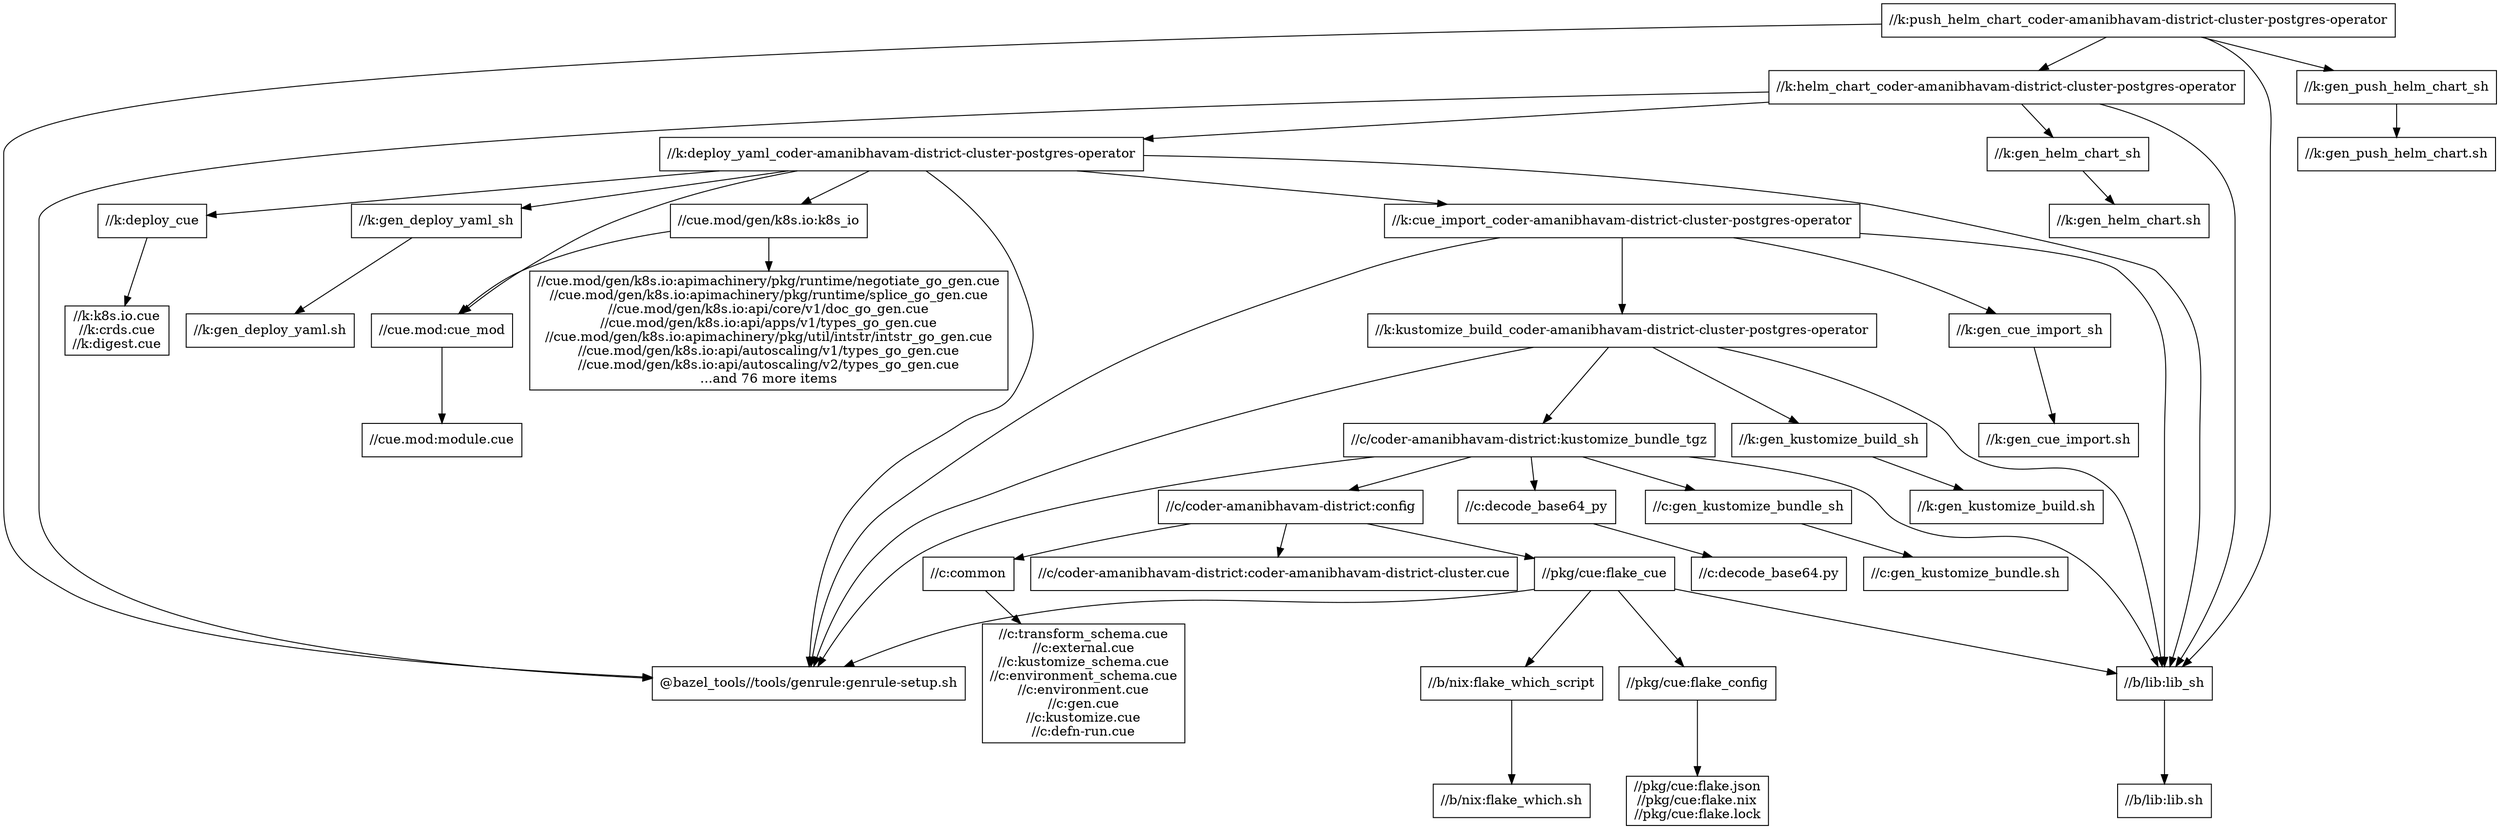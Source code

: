 digraph mygraph {
  node [shape=box];
  "//k:push_helm_chart_coder-amanibhavam-district-cluster-postgres-operator"
  "//k:push_helm_chart_coder-amanibhavam-district-cluster-postgres-operator" -> "//k:helm_chart_coder-amanibhavam-district-cluster-postgres-operator"
  "//k:push_helm_chart_coder-amanibhavam-district-cluster-postgres-operator" -> "//k:gen_push_helm_chart_sh"
  "//k:push_helm_chart_coder-amanibhavam-district-cluster-postgres-operator" -> "//b/lib:lib_sh"
  "//k:push_helm_chart_coder-amanibhavam-district-cluster-postgres-operator" -> "@bazel_tools//tools/genrule:genrule-setup.sh"
  "//k:gen_push_helm_chart_sh"
  "//k:gen_push_helm_chart_sh" -> "//k:gen_push_helm_chart.sh"
  "//k:gen_push_helm_chart.sh"
  "//k:helm_chart_coder-amanibhavam-district-cluster-postgres-operator"
  "//k:helm_chart_coder-amanibhavam-district-cluster-postgres-operator" -> "//k:deploy_yaml_coder-amanibhavam-district-cluster-postgres-operator"
  "//k:helm_chart_coder-amanibhavam-district-cluster-postgres-operator" -> "//k:gen_helm_chart_sh"
  "//k:helm_chart_coder-amanibhavam-district-cluster-postgres-operator" -> "//b/lib:lib_sh"
  "//k:helm_chart_coder-amanibhavam-district-cluster-postgres-operator" -> "@bazel_tools//tools/genrule:genrule-setup.sh"
  "//k:gen_helm_chart_sh"
  "//k:gen_helm_chart_sh" -> "//k:gen_helm_chart.sh"
  "//k:gen_helm_chart.sh"
  "//k:deploy_yaml_coder-amanibhavam-district-cluster-postgres-operator"
  "//k:deploy_yaml_coder-amanibhavam-district-cluster-postgres-operator" -> "//k:cue_import_coder-amanibhavam-district-cluster-postgres-operator"
  "//k:deploy_yaml_coder-amanibhavam-district-cluster-postgres-operator" -> "//k:deploy_cue"
  "//k:deploy_yaml_coder-amanibhavam-district-cluster-postgres-operator" -> "//k:gen_deploy_yaml_sh"
  "//k:deploy_yaml_coder-amanibhavam-district-cluster-postgres-operator" -> "//cue.mod:cue_mod"
  "//k:deploy_yaml_coder-amanibhavam-district-cluster-postgres-operator" -> "//b/lib:lib_sh"
  "//k:deploy_yaml_coder-amanibhavam-district-cluster-postgres-operator" -> "@bazel_tools//tools/genrule:genrule-setup.sh"
  "//k:deploy_yaml_coder-amanibhavam-district-cluster-postgres-operator" -> "//cue.mod/gen/k8s.io:k8s_io"
  "//cue.mod/gen/k8s.io:k8s_io"
  "//cue.mod/gen/k8s.io:k8s_io" -> "//cue.mod/gen/k8s.io:apimachinery/pkg/runtime/negotiate_go_gen.cue\n//cue.mod/gen/k8s.io:apimachinery/pkg/runtime/splice_go_gen.cue\n//cue.mod/gen/k8s.io:api/core/v1/doc_go_gen.cue\n//cue.mod/gen/k8s.io:api/apps/v1/types_go_gen.cue\n//cue.mod/gen/k8s.io:apimachinery/pkg/util/intstr/intstr_go_gen.cue\n//cue.mod/gen/k8s.io:api/autoscaling/v1/types_go_gen.cue\n//cue.mod/gen/k8s.io:api/autoscaling/v2/types_go_gen.cue\n...and 76 more items"
  "//cue.mod/gen/k8s.io:k8s_io" -> "//cue.mod:cue_mod"
  "//cue.mod:cue_mod"
  "//cue.mod:cue_mod" -> "//cue.mod:module.cue"
  "//cue.mod:module.cue"
  "//k:gen_deploy_yaml_sh"
  "//k:gen_deploy_yaml_sh" -> "//k:gen_deploy_yaml.sh"
  "//k:gen_deploy_yaml.sh"
  "//k:deploy_cue"
  "//k:deploy_cue" -> "//k:k8s.io.cue\n//k:crds.cue\n//k:digest.cue"
  "//k:k8s.io.cue\n//k:crds.cue\n//k:digest.cue"
  "//k:cue_import_coder-amanibhavam-district-cluster-postgres-operator"
  "//k:cue_import_coder-amanibhavam-district-cluster-postgres-operator" -> "//k:kustomize_build_coder-amanibhavam-district-cluster-postgres-operator"
  "//k:cue_import_coder-amanibhavam-district-cluster-postgres-operator" -> "//k:gen_cue_import_sh"
  "//k:cue_import_coder-amanibhavam-district-cluster-postgres-operator" -> "//b/lib:lib_sh"
  "//k:cue_import_coder-amanibhavam-district-cluster-postgres-operator" -> "@bazel_tools//tools/genrule:genrule-setup.sh"
  "//k:gen_cue_import_sh"
  "//k:gen_cue_import_sh" -> "//k:gen_cue_import.sh"
  "//k:gen_cue_import.sh"
  "//k:kustomize_build_coder-amanibhavam-district-cluster-postgres-operator"
  "//k:kustomize_build_coder-amanibhavam-district-cluster-postgres-operator" -> "//k:gen_kustomize_build_sh"
  "//k:kustomize_build_coder-amanibhavam-district-cluster-postgres-operator" -> "//c/coder-amanibhavam-district:kustomize_bundle_tgz"
  "//k:kustomize_build_coder-amanibhavam-district-cluster-postgres-operator" -> "//b/lib:lib_sh"
  "//k:kustomize_build_coder-amanibhavam-district-cluster-postgres-operator" -> "@bazel_tools//tools/genrule:genrule-setup.sh"
  "//c/coder-amanibhavam-district:kustomize_bundle_tgz"
  "//c/coder-amanibhavam-district:kustomize_bundle_tgz" -> "//c/coder-amanibhavam-district:config"
  "//c/coder-amanibhavam-district:kustomize_bundle_tgz" -> "@bazel_tools//tools/genrule:genrule-setup.sh"
  "//c/coder-amanibhavam-district:kustomize_bundle_tgz" -> "//c:gen_kustomize_bundle_sh"
  "//c/coder-amanibhavam-district:kustomize_bundle_tgz" -> "//c:decode_base64_py"
  "//c/coder-amanibhavam-district:kustomize_bundle_tgz" -> "//b/lib:lib_sh"
  "//c:decode_base64_py"
  "//c:decode_base64_py" -> "//c:decode_base64.py"
  "//c:decode_base64.py"
  "//c:gen_kustomize_bundle_sh"
  "//c:gen_kustomize_bundle_sh" -> "//c:gen_kustomize_bundle.sh"
  "//c:gen_kustomize_bundle.sh"
  "//c/coder-amanibhavam-district:config"
  "//c/coder-amanibhavam-district:config" -> "//pkg/cue:flake_cue"
  "//c/coder-amanibhavam-district:config" -> "//c/coder-amanibhavam-district:coder-amanibhavam-district-cluster.cue"
  "//c/coder-amanibhavam-district:config" -> "//c:common"
  "//c:common"
  "//c:common" -> "//c:transform_schema.cue\n//c:external.cue\n//c:kustomize_schema.cue\n//c:environment_schema.cue\n//c:environment.cue\n//c:gen.cue\n//c:kustomize.cue\n//c:defn-run.cue"
  "//c:transform_schema.cue\n//c:external.cue\n//c:kustomize_schema.cue\n//c:environment_schema.cue\n//c:environment.cue\n//c:gen.cue\n//c:kustomize.cue\n//c:defn-run.cue"
  "//c/coder-amanibhavam-district:coder-amanibhavam-district-cluster.cue"
  "//k:gen_kustomize_build_sh"
  "//k:gen_kustomize_build_sh" -> "//k:gen_kustomize_build.sh"
  "//k:gen_kustomize_build.sh"
  "//cue.mod/gen/k8s.io:apimachinery/pkg/runtime/negotiate_go_gen.cue\n//cue.mod/gen/k8s.io:apimachinery/pkg/runtime/splice_go_gen.cue\n//cue.mod/gen/k8s.io:api/core/v1/doc_go_gen.cue\n//cue.mod/gen/k8s.io:api/apps/v1/types_go_gen.cue\n//cue.mod/gen/k8s.io:apimachinery/pkg/util/intstr/intstr_go_gen.cue\n//cue.mod/gen/k8s.io:api/autoscaling/v1/types_go_gen.cue\n//cue.mod/gen/k8s.io:api/autoscaling/v2/types_go_gen.cue\n...and 76 more items"
  "//pkg/cue:flake_cue"
  "//pkg/cue:flake_cue" -> "//pkg/cue:flake_config"
  "//pkg/cue:flake_cue" -> "//b/nix:flake_which_script"
  "//pkg/cue:flake_cue" -> "@bazel_tools//tools/genrule:genrule-setup.sh"
  "//pkg/cue:flake_cue" -> "//b/lib:lib_sh"
  "//b/lib:lib_sh"
  "//b/lib:lib_sh" -> "//b/lib:lib.sh"
  "//b/lib:lib.sh"
  "@bazel_tools//tools/genrule:genrule-setup.sh"
  "//b/nix:flake_which_script"
  "//b/nix:flake_which_script" -> "//b/nix:flake_which.sh"
  "//b/nix:flake_which.sh"
  "//pkg/cue:flake_config"
  "//pkg/cue:flake_config" -> "//pkg/cue:flake.json\n//pkg/cue:flake.nix\n//pkg/cue:flake.lock"
  "//pkg/cue:flake.json\n//pkg/cue:flake.nix\n//pkg/cue:flake.lock"
}

